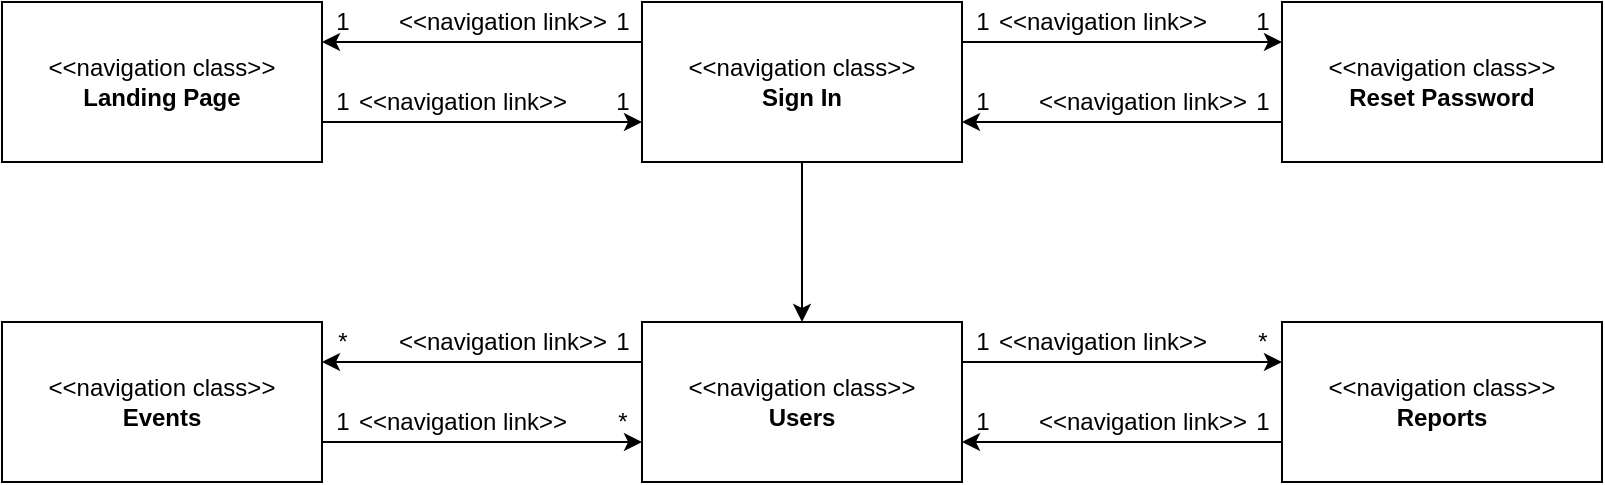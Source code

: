 <mxfile version="12.2.9" type="device" pages="1"><diagram id="TbboGFRYKH_gmcoTaOrm" name="Page-1"><mxGraphModel dx="865" dy="397" grid="1" gridSize="10" guides="1" tooltips="1" connect="1" arrows="1" fold="1" page="1" pageScale="1" pageWidth="850" pageHeight="1100" math="0" shadow="0"><root><mxCell id="0"/><mxCell id="1" parent="0"/><mxCell id="fWY9qlNu5_33FG6C7OTC-8" style="edgeStyle=orthogonalEdgeStyle;rounded=0;orthogonalLoop=1;jettySize=auto;html=1;exitX=1;exitY=0.75;exitDx=0;exitDy=0;entryX=0;entryY=0.75;entryDx=0;entryDy=0;" edge="1" parent="1" source="7V9x3wuyukDRf3qKA0rx-1" target="7V9x3wuyukDRf3qKA0rx-4"><mxGeometry relative="1" as="geometry"/></mxCell><mxCell id="7V9x3wuyukDRf3qKA0rx-1" value="&amp;lt;&amp;lt;navigation class&amp;gt;&amp;gt;&lt;br&gt;&lt;b&gt;Landing Page&lt;/b&gt;" style="rounded=0;whiteSpace=wrap;html=1;" parent="1" vertex="1"><mxGeometry x="40" y="40" width="160" height="80" as="geometry"/></mxCell><mxCell id="7V9x3wuyukDRf3qKA0rx-75" style="edgeStyle=orthogonalEdgeStyle;rounded=0;orthogonalLoop=1;jettySize=auto;html=1;exitX=0.5;exitY=1;exitDx=0;exitDy=0;entryX=0.5;entryY=0;entryDx=0;entryDy=0;startArrow=none;startFill=0;" parent="1" source="7V9x3wuyukDRf3qKA0rx-4" target="7V9x3wuyukDRf3qKA0rx-80" edge="1"><mxGeometry relative="1" as="geometry"><mxPoint x="440" y="360.167" as="targetPoint"/></mxGeometry></mxCell><mxCell id="fWY9qlNu5_33FG6C7OTC-7" style="edgeStyle=orthogonalEdgeStyle;rounded=0;orthogonalLoop=1;jettySize=auto;html=1;exitX=0;exitY=0.25;exitDx=0;exitDy=0;entryX=1;entryY=0.25;entryDx=0;entryDy=0;" edge="1" parent="1" source="7V9x3wuyukDRf3qKA0rx-4" target="7V9x3wuyukDRf3qKA0rx-1"><mxGeometry relative="1" as="geometry"/></mxCell><mxCell id="fWY9qlNu5_33FG6C7OTC-36" style="edgeStyle=orthogonalEdgeStyle;rounded=0;orthogonalLoop=1;jettySize=auto;html=1;exitX=1;exitY=0.25;exitDx=0;exitDy=0;entryX=0;entryY=0.25;entryDx=0;entryDy=0;" edge="1" parent="1" source="7V9x3wuyukDRf3qKA0rx-4" target="7V9x3wuyukDRf3qKA0rx-3"><mxGeometry relative="1" as="geometry"/></mxCell><mxCell id="7V9x3wuyukDRf3qKA0rx-4" value="&amp;lt;&amp;lt;navigation class&amp;gt;&amp;gt;&lt;br&gt;&lt;b&gt;Sign In&lt;/b&gt;" style="rounded=0;whiteSpace=wrap;html=1;" parent="1" vertex="1"><mxGeometry x="360" y="40" width="160" height="80" as="geometry"/></mxCell><mxCell id="fWY9qlNu5_33FG6C7OTC-38" style="edgeStyle=orthogonalEdgeStyle;rounded=0;orthogonalLoop=1;jettySize=auto;html=1;exitX=0;exitY=0.75;exitDx=0;exitDy=0;entryX=1;entryY=0.75;entryDx=0;entryDy=0;" edge="1" parent="1" source="7V9x3wuyukDRf3qKA0rx-3" target="7V9x3wuyukDRf3qKA0rx-4"><mxGeometry relative="1" as="geometry"/></mxCell><mxCell id="7V9x3wuyukDRf3qKA0rx-3" value="&amp;lt;&amp;lt;navigation class&amp;gt;&amp;gt;&lt;br&gt;&lt;b&gt;Reset Password&lt;/b&gt;" style="rounded=0;whiteSpace=wrap;html=1;" parent="1" vertex="1"><mxGeometry x="680" y="40" width="160" height="80" as="geometry"/></mxCell><mxCell id="7V9x3wuyukDRf3qKA0rx-90" style="edgeStyle=orthogonalEdgeStyle;rounded=0;orthogonalLoop=1;jettySize=auto;html=1;exitX=0;exitY=0.25;exitDx=0;exitDy=0;entryX=1;entryY=0.25;entryDx=0;entryDy=0;startArrow=none;startFill=0;endArrow=classic;endFill=1;" parent="1" source="7V9x3wuyukDRf3qKA0rx-80" target="7V9x3wuyukDRf3qKA0rx-89" edge="1"><mxGeometry relative="1" as="geometry"/></mxCell><mxCell id="fWY9qlNu5_33FG6C7OTC-41" style="edgeStyle=orthogonalEdgeStyle;rounded=0;orthogonalLoop=1;jettySize=auto;html=1;exitX=1;exitY=0.25;exitDx=0;exitDy=0;entryX=0;entryY=0.25;entryDx=0;entryDy=0;" edge="1" parent="1" source="7V9x3wuyukDRf3qKA0rx-80" target="7V9x3wuyukDRf3qKA0rx-87"><mxGeometry relative="1" as="geometry"/></mxCell><mxCell id="7V9x3wuyukDRf3qKA0rx-80" value="&amp;lt;&amp;lt;navigation class&amp;gt;&amp;gt;&lt;br&gt;&lt;b&gt;Users&lt;/b&gt;" style="rounded=0;whiteSpace=wrap;html=1;" parent="1" vertex="1"><mxGeometry x="360" y="200" width="160" height="80" as="geometry"/></mxCell><mxCell id="fWY9qlNu5_33FG6C7OTC-42" style="edgeStyle=orthogonalEdgeStyle;rounded=0;orthogonalLoop=1;jettySize=auto;html=1;exitX=0;exitY=0.75;exitDx=0;exitDy=0;entryX=1;entryY=0.75;entryDx=0;entryDy=0;" edge="1" parent="1" source="7V9x3wuyukDRf3qKA0rx-87" target="7V9x3wuyukDRf3qKA0rx-80"><mxGeometry relative="1" as="geometry"/></mxCell><mxCell id="7V9x3wuyukDRf3qKA0rx-87" value="&amp;lt;&amp;lt;navigation class&amp;gt;&amp;gt;&lt;br&gt;&lt;b&gt;Reports&lt;/b&gt;" style="rounded=0;whiteSpace=wrap;html=1;" parent="1" vertex="1"><mxGeometry x="680" y="200" width="160" height="80" as="geometry"/></mxCell><mxCell id="7V9x3wuyukDRf3qKA0rx-91" style="edgeStyle=orthogonalEdgeStyle;rounded=0;orthogonalLoop=1;jettySize=auto;html=1;exitX=1;exitY=0.75;exitDx=0;exitDy=0;entryX=0;entryY=0.75;entryDx=0;entryDy=0;startArrow=none;startFill=0;endArrow=classic;endFill=1;" parent="1" source="7V9x3wuyukDRf3qKA0rx-89" target="7V9x3wuyukDRf3qKA0rx-80" edge="1"><mxGeometry relative="1" as="geometry"/></mxCell><mxCell id="7V9x3wuyukDRf3qKA0rx-89" value="&amp;lt;&amp;lt;navigation class&amp;gt;&amp;gt;&lt;br&gt;&lt;b&gt;Events&lt;/b&gt;" style="rounded=0;whiteSpace=wrap;html=1;" parent="1" vertex="1"><mxGeometry x="40" y="200" width="160" height="80" as="geometry"/></mxCell><mxCell id="fWY9qlNu5_33FG6C7OTC-2" value="&amp;lt;&amp;lt;navigation link&amp;gt;&amp;gt;" style="text;html=1;align=center;verticalAlign=middle;resizable=0;points=[];;autosize=1;" vertex="1" parent="1"><mxGeometry x="230" y="40" width="120" height="20" as="geometry"/></mxCell><mxCell id="fWY9qlNu5_33FG6C7OTC-10" value="&amp;lt;&amp;lt;navigation link&amp;gt;&amp;gt;" style="text;html=1;align=center;verticalAlign=middle;resizable=0;points=[];;autosize=1;" vertex="1" parent="1"><mxGeometry x="210" y="80" width="120" height="20" as="geometry"/></mxCell><mxCell id="fWY9qlNu5_33FG6C7OTC-11" value="&amp;lt;&amp;lt;navigation link&amp;gt;&amp;gt;" style="text;html=1;align=center;verticalAlign=middle;resizable=0;points=[];;autosize=1;" vertex="1" parent="1"><mxGeometry x="230" y="200" width="120" height="20" as="geometry"/></mxCell><mxCell id="fWY9qlNu5_33FG6C7OTC-12" value="&amp;lt;&amp;lt;navigation link&amp;gt;&amp;gt;" style="text;html=1;align=center;verticalAlign=middle;resizable=0;points=[];;autosize=1;" vertex="1" parent="1"><mxGeometry x="210" y="240" width="120" height="20" as="geometry"/></mxCell><mxCell id="fWY9qlNu5_33FG6C7OTC-13" value="&amp;lt;&amp;lt;navigation link&amp;gt;&amp;gt;" style="text;html=1;align=center;verticalAlign=middle;resizable=0;points=[];;autosize=1;" vertex="1" parent="1"><mxGeometry x="530" y="40" width="120" height="20" as="geometry"/></mxCell><mxCell id="fWY9qlNu5_33FG6C7OTC-14" value="&amp;lt;&amp;lt;navigation link&amp;gt;&amp;gt;" style="text;html=1;align=center;verticalAlign=middle;resizable=0;points=[];;autosize=1;" vertex="1" parent="1"><mxGeometry x="550" y="80" width="120" height="20" as="geometry"/></mxCell><mxCell id="fWY9qlNu5_33FG6C7OTC-19" value="1" style="text;html=1;align=center;verticalAlign=middle;resizable=0;points=[];;autosize=1;" vertex="1" parent="1"><mxGeometry x="340" y="200" width="20" height="20" as="geometry"/></mxCell><mxCell id="fWY9qlNu5_33FG6C7OTC-20" value="*" style="text;html=1;align=center;verticalAlign=middle;resizable=0;points=[];;autosize=1;" vertex="1" parent="1"><mxGeometry x="200" y="200" width="20" height="20" as="geometry"/></mxCell><mxCell id="fWY9qlNu5_33FG6C7OTC-21" value="*" style="text;html=1;align=center;verticalAlign=middle;resizable=0;points=[];;autosize=1;" vertex="1" parent="1"><mxGeometry x="340" y="240" width="20" height="20" as="geometry"/></mxCell><mxCell id="fWY9qlNu5_33FG6C7OTC-22" value="1" style="text;html=1;align=center;verticalAlign=middle;resizable=0;points=[];;autosize=1;" vertex="1" parent="1"><mxGeometry x="200" y="240" width="20" height="20" as="geometry"/></mxCell><mxCell id="fWY9qlNu5_33FG6C7OTC-23" value="1" style="text;html=1;align=center;verticalAlign=middle;resizable=0;points=[];;autosize=1;" vertex="1" parent="1"><mxGeometry x="200" y="40" width="20" height="20" as="geometry"/></mxCell><mxCell id="fWY9qlNu5_33FG6C7OTC-24" value="1" style="text;html=1;align=center;verticalAlign=middle;resizable=0;points=[];;autosize=1;" vertex="1" parent="1"><mxGeometry x="340" y="40" width="20" height="20" as="geometry"/></mxCell><mxCell id="fWY9qlNu5_33FG6C7OTC-25" value="1" style="text;html=1;align=center;verticalAlign=middle;resizable=0;points=[];;autosize=1;" vertex="1" parent="1"><mxGeometry x="340" y="80" width="20" height="20" as="geometry"/></mxCell><mxCell id="fWY9qlNu5_33FG6C7OTC-26" value="1" style="text;html=1;align=center;verticalAlign=middle;resizable=0;points=[];;autosize=1;" vertex="1" parent="1"><mxGeometry x="200" y="80" width="20" height="20" as="geometry"/></mxCell><mxCell id="fWY9qlNu5_33FG6C7OTC-27" value="1" style="text;html=1;align=center;verticalAlign=middle;resizable=0;points=[];;autosize=1;" vertex="1" parent="1"><mxGeometry x="520" y="40" width="20" height="20" as="geometry"/></mxCell><mxCell id="fWY9qlNu5_33FG6C7OTC-28" value="1" style="text;html=1;align=center;verticalAlign=middle;resizable=0;points=[];;autosize=1;" vertex="1" parent="1"><mxGeometry x="660" y="40" width="20" height="20" as="geometry"/></mxCell><mxCell id="fWY9qlNu5_33FG6C7OTC-29" value="1" style="text;html=1;align=center;verticalAlign=middle;resizable=0;points=[];;autosize=1;" vertex="1" parent="1"><mxGeometry x="520" y="80" width="20" height="20" as="geometry"/></mxCell><mxCell id="fWY9qlNu5_33FG6C7OTC-30" value="1" style="text;html=1;align=center;verticalAlign=middle;resizable=0;points=[];;autosize=1;" vertex="1" parent="1"><mxGeometry x="660" y="80" width="20" height="20" as="geometry"/></mxCell><mxCell id="fWY9qlNu5_33FG6C7OTC-31" value="1" style="text;html=1;align=center;verticalAlign=middle;resizable=0;points=[];;autosize=1;" vertex="1" parent="1"><mxGeometry x="520" y="200" width="20" height="20" as="geometry"/></mxCell><mxCell id="fWY9qlNu5_33FG6C7OTC-32" value="*" style="text;html=1;align=center;verticalAlign=middle;resizable=0;points=[];;autosize=1;" vertex="1" parent="1"><mxGeometry x="660" y="200" width="20" height="20" as="geometry"/></mxCell><mxCell id="fWY9qlNu5_33FG6C7OTC-33" value="1" style="text;html=1;align=center;verticalAlign=middle;resizable=0;points=[];;autosize=1;" vertex="1" parent="1"><mxGeometry x="660" y="240" width="20" height="20" as="geometry"/></mxCell><mxCell id="fWY9qlNu5_33FG6C7OTC-35" value="1" style="text;html=1;align=center;verticalAlign=middle;resizable=0;points=[];;autosize=1;" vertex="1" parent="1"><mxGeometry x="520" y="240" width="20" height="20" as="geometry"/></mxCell><mxCell id="fWY9qlNu5_33FG6C7OTC-44" value="&amp;lt;&amp;lt;navigation link&amp;gt;&amp;gt;" style="text;html=1;align=center;verticalAlign=middle;resizable=0;points=[];;autosize=1;" vertex="1" parent="1"><mxGeometry x="530" y="200" width="120" height="20" as="geometry"/></mxCell><mxCell id="fWY9qlNu5_33FG6C7OTC-45" value="&amp;lt;&amp;lt;navigation link&amp;gt;&amp;gt;" style="text;html=1;align=center;verticalAlign=middle;resizable=0;points=[];;autosize=1;" vertex="1" parent="1"><mxGeometry x="550" y="240" width="120" height="20" as="geometry"/></mxCell></root></mxGraphModel></diagram></mxfile>